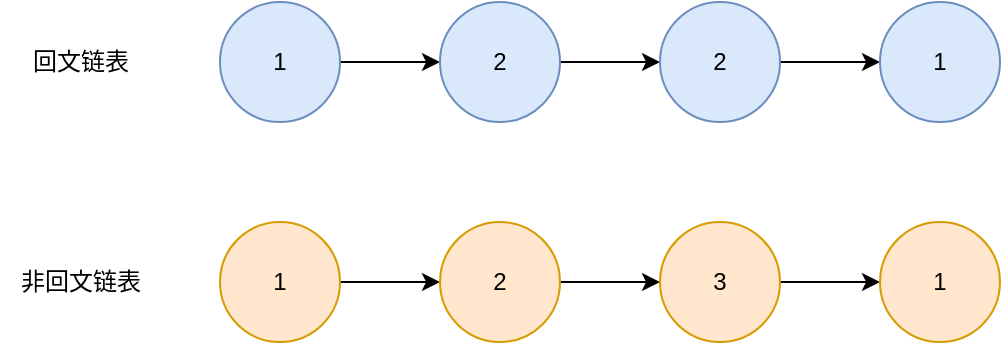 <mxfile version="14.9.5" type="github">
  <diagram id="eX6lG1CJiNFWETUgTc3b" name="Page-1">
    <mxGraphModel dx="1773" dy="536" grid="1" gridSize="10" guides="1" tooltips="1" connect="1" arrows="1" fold="1" page="1" pageScale="1" pageWidth="827" pageHeight="1169" math="0" shadow="0">
      <root>
        <mxCell id="0" />
        <mxCell id="1" parent="0" />
        <mxCell id="RTT86awP71pMhy91YYcW-17" style="edgeStyle=orthogonalEdgeStyle;rounded=0;orthogonalLoop=1;jettySize=auto;html=1;exitX=1;exitY=0.5;exitDx=0;exitDy=0;entryX=0;entryY=0.5;entryDx=0;entryDy=0;" edge="1" parent="1" source="RTT86awP71pMhy91YYcW-1" target="RTT86awP71pMhy91YYcW-2">
          <mxGeometry relative="1" as="geometry" />
        </mxCell>
        <mxCell id="RTT86awP71pMhy91YYcW-1" value="1" style="ellipse;whiteSpace=wrap;html=1;aspect=fixed;fillColor=#dae8fc;strokeColor=#6c8ebf;" vertex="1" parent="1">
          <mxGeometry x="90" y="120" width="60" height="60" as="geometry" />
        </mxCell>
        <mxCell id="RTT86awP71pMhy91YYcW-18" style="edgeStyle=orthogonalEdgeStyle;rounded=0;orthogonalLoop=1;jettySize=auto;html=1;exitX=1;exitY=0.5;exitDx=0;exitDy=0;entryX=0;entryY=0.5;entryDx=0;entryDy=0;" edge="1" parent="1" source="RTT86awP71pMhy91YYcW-2" target="RTT86awP71pMhy91YYcW-3">
          <mxGeometry relative="1" as="geometry" />
        </mxCell>
        <mxCell id="RTT86awP71pMhy91YYcW-2" value="2" style="ellipse;whiteSpace=wrap;html=1;aspect=fixed;fillColor=#dae8fc;strokeColor=#6c8ebf;" vertex="1" parent="1">
          <mxGeometry x="200" y="120" width="60" height="60" as="geometry" />
        </mxCell>
        <mxCell id="RTT86awP71pMhy91YYcW-19" style="edgeStyle=orthogonalEdgeStyle;rounded=0;orthogonalLoop=1;jettySize=auto;html=1;exitX=1;exitY=0.5;exitDx=0;exitDy=0;entryX=0;entryY=0.5;entryDx=0;entryDy=0;" edge="1" parent="1" source="RTT86awP71pMhy91YYcW-3" target="RTT86awP71pMhy91YYcW-4">
          <mxGeometry relative="1" as="geometry" />
        </mxCell>
        <mxCell id="RTT86awP71pMhy91YYcW-3" value="2" style="ellipse;whiteSpace=wrap;html=1;aspect=fixed;fillColor=#dae8fc;strokeColor=#6c8ebf;" vertex="1" parent="1">
          <mxGeometry x="310" y="120" width="60" height="60" as="geometry" />
        </mxCell>
        <mxCell id="RTT86awP71pMhy91YYcW-4" value="1" style="ellipse;whiteSpace=wrap;html=1;aspect=fixed;fillColor=#dae8fc;strokeColor=#6c8ebf;" vertex="1" parent="1">
          <mxGeometry x="420" y="120" width="60" height="60" as="geometry" />
        </mxCell>
        <mxCell id="RTT86awP71pMhy91YYcW-20" style="edgeStyle=orthogonalEdgeStyle;rounded=0;orthogonalLoop=1;jettySize=auto;html=1;exitX=1;exitY=0.5;exitDx=0;exitDy=0;entryX=0;entryY=0.5;entryDx=0;entryDy=0;" edge="1" parent="1" source="RTT86awP71pMhy91YYcW-11" target="RTT86awP71pMhy91YYcW-12">
          <mxGeometry relative="1" as="geometry" />
        </mxCell>
        <mxCell id="RTT86awP71pMhy91YYcW-11" value="1" style="ellipse;whiteSpace=wrap;html=1;aspect=fixed;fillColor=#ffe6cc;strokeColor=#d79b00;" vertex="1" parent="1">
          <mxGeometry x="90" y="230" width="60" height="60" as="geometry" />
        </mxCell>
        <mxCell id="RTT86awP71pMhy91YYcW-21" style="edgeStyle=orthogonalEdgeStyle;rounded=0;orthogonalLoop=1;jettySize=auto;html=1;exitX=1;exitY=0.5;exitDx=0;exitDy=0;entryX=0;entryY=0.5;entryDx=0;entryDy=0;" edge="1" parent="1" source="RTT86awP71pMhy91YYcW-12" target="RTT86awP71pMhy91YYcW-13">
          <mxGeometry relative="1" as="geometry" />
        </mxCell>
        <mxCell id="RTT86awP71pMhy91YYcW-12" value="2" style="ellipse;whiteSpace=wrap;html=1;aspect=fixed;fillColor=#ffe6cc;strokeColor=#d79b00;" vertex="1" parent="1">
          <mxGeometry x="200" y="230" width="60" height="60" as="geometry" />
        </mxCell>
        <mxCell id="RTT86awP71pMhy91YYcW-22" style="edgeStyle=orthogonalEdgeStyle;rounded=0;orthogonalLoop=1;jettySize=auto;html=1;exitX=1;exitY=0.5;exitDx=0;exitDy=0;entryX=0;entryY=0.5;entryDx=0;entryDy=0;" edge="1" parent="1" source="RTT86awP71pMhy91YYcW-13" target="RTT86awP71pMhy91YYcW-14">
          <mxGeometry relative="1" as="geometry" />
        </mxCell>
        <mxCell id="RTT86awP71pMhy91YYcW-13" value="3" style="ellipse;whiteSpace=wrap;html=1;aspect=fixed;fillColor=#ffe6cc;strokeColor=#d79b00;" vertex="1" parent="1">
          <mxGeometry x="310" y="230" width="60" height="60" as="geometry" />
        </mxCell>
        <mxCell id="RTT86awP71pMhy91YYcW-14" value="1" style="ellipse;whiteSpace=wrap;html=1;aspect=fixed;fillColor=#ffe6cc;strokeColor=#d79b00;" vertex="1" parent="1">
          <mxGeometry x="420" y="230" width="60" height="60" as="geometry" />
        </mxCell>
        <mxCell id="RTT86awP71pMhy91YYcW-15" value="回文链表" style="text;html=1;align=center;verticalAlign=middle;resizable=0;points=[];autosize=1;strokeColor=none;" vertex="1" parent="1">
          <mxGeometry x="-10" y="140" width="60" height="20" as="geometry" />
        </mxCell>
        <mxCell id="RTT86awP71pMhy91YYcW-16" value="非回文链表" style="text;html=1;align=center;verticalAlign=middle;resizable=0;points=[];autosize=1;strokeColor=none;" vertex="1" parent="1">
          <mxGeometry x="-20" y="250" width="80" height="20" as="geometry" />
        </mxCell>
      </root>
    </mxGraphModel>
  </diagram>
</mxfile>
